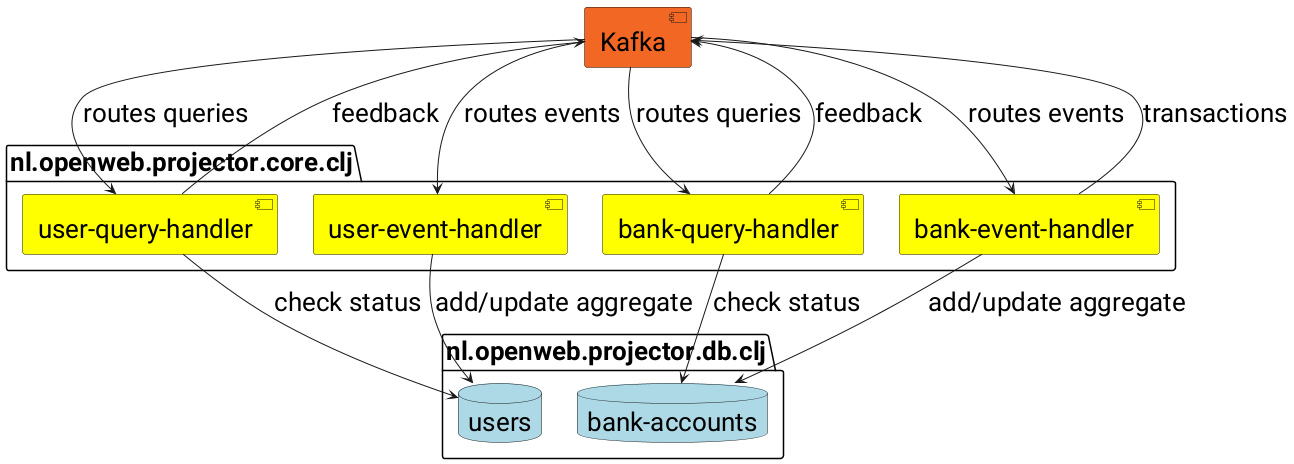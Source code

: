 @startuml
skinparam shadowing false
skinparam defaultFontName Roboto
skinparam defaultFontSize 26

package "nl.openweb.projector.core.clj" #White{
    component "user-query-handler" as uch #Yellow
    component "user-event-handler" as ueh #Yellow
    component "bank-query-handler" as bch #Yellow
    component "bank-event-handler" as beh #Yellow
}
package "nl.openweb.projector.db.clj" #White{
    database "bank-accounts" as badb #LightBlue
    database "users" #LightBlue
}
component Kafka as kc #F26724

uch --> users :check status
ueh --> users :add/update aggregate
bch --> badb :check status
beh --> badb :add/update aggregate
kc --> ueh :routes events
kc --> beh :routes events
beh --> kc :transactions
kc --> uch :routes queries
kc --> bch :routes queries
kc <-- uch :feedback
kc <-- bch :feedback


@enduml